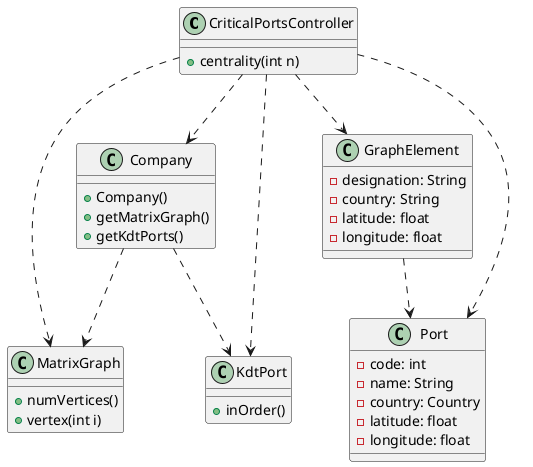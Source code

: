 @startuml
CriticalPortsController ..>Company
CriticalPortsController ..>MatrixGraph
Company ..>MatrixGraph
CriticalPortsController ..>GraphElement
CriticalPortsController ..>Port
CriticalPortsController ..>KdtPort
Company ..>KdtPort
GraphElement ..>Port


CriticalPortsController : +centrality(int n)


Company : +Company()
Company : +getMatrixGraph()
Company : +getKdtPorts()

KdtPort : +inOrder()

Port : -code: int
Port : -name: String
Port : -country: Country
Port : -latitude: float
Port : -longitude: float

MatrixGraph : +numVertices()
MatrixGraph : +vertex(int i)

GraphElement : -designation: String
GraphElement : -country: String
GraphElement : -latitude: float
GraphElement : -longitude: float
@enduml
